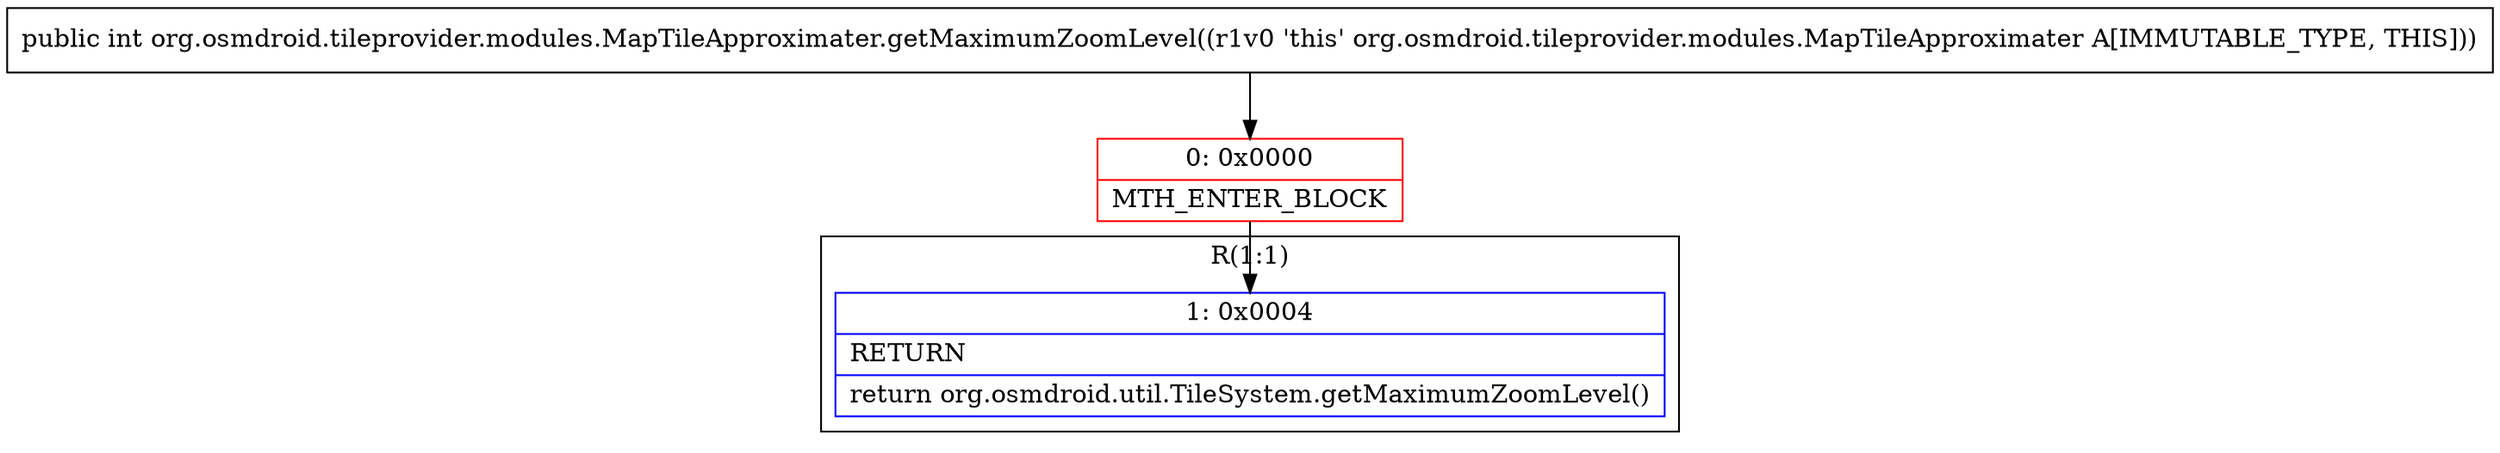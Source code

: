 digraph "CFG fororg.osmdroid.tileprovider.modules.MapTileApproximater.getMaximumZoomLevel()I" {
subgraph cluster_Region_2096997391 {
label = "R(1:1)";
node [shape=record,color=blue];
Node_1 [shape=record,label="{1\:\ 0x0004|RETURN\l|return org.osmdroid.util.TileSystem.getMaximumZoomLevel()\l}"];
}
Node_0 [shape=record,color=red,label="{0\:\ 0x0000|MTH_ENTER_BLOCK\l}"];
MethodNode[shape=record,label="{public int org.osmdroid.tileprovider.modules.MapTileApproximater.getMaximumZoomLevel((r1v0 'this' org.osmdroid.tileprovider.modules.MapTileApproximater A[IMMUTABLE_TYPE, THIS])) }"];
MethodNode -> Node_0;
Node_0 -> Node_1;
}

